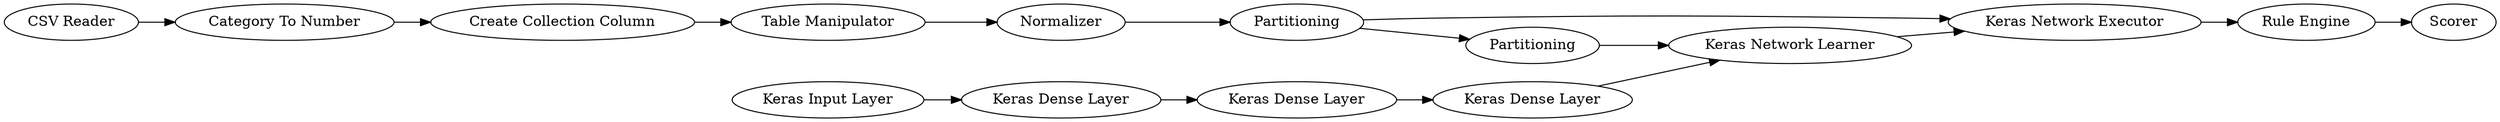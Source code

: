 digraph {
	11 -> 12
	4 -> 5
	8 -> 9
	3 -> 4
	10 -> 16
	16 -> 14
	13 -> 3
	1 -> 13
	7 -> 12
	12 -> 16
	5 -> 10
	14 -> 15
	6 -> 7
	10 -> 11
	9 -> 6
	5 [label=Normalizer]
	16 [label="Keras Network Executor"]
	14 [label="Rule Engine"]
	13 [label="Category To Number"]
	1 [label="CSV Reader"]
	7 [label="Keras Dense Layer"]
	9 [label="Keras Dense Layer"]
	11 [label=Partitioning]
	4 [label="Table Manipulator"]
	6 [label="Keras Dense Layer"]
	8 [label="Keras Input Layer"]
	15 [label=Scorer]
	12 [label="Keras Network Learner"]
	3 [label="Create Collection Column"]
	10 [label=Partitioning]
	rankdir=LR
}

